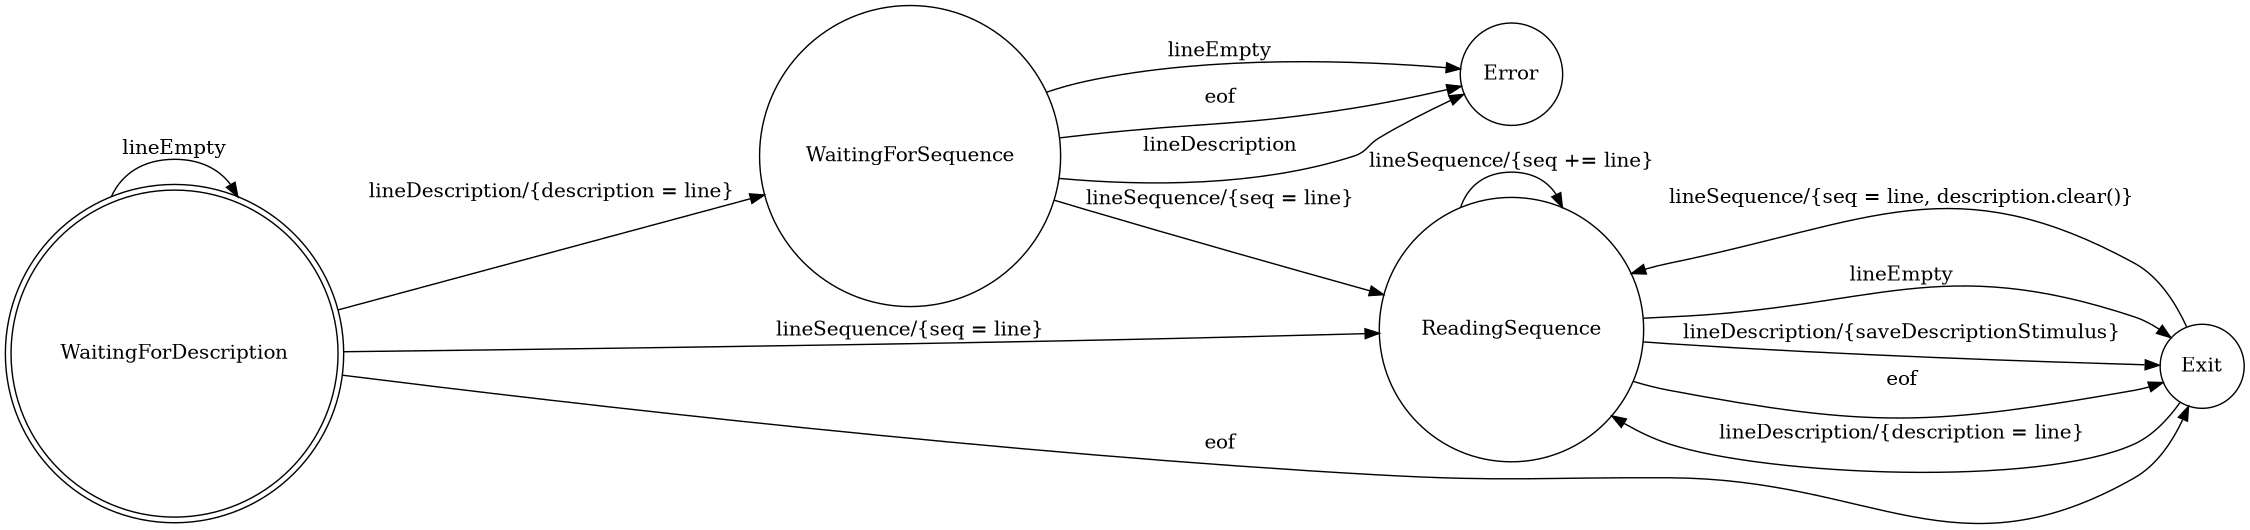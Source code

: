 digraph finite_state_machine {
    rankdir=LR;
    size="15"
    node [shape = doublecircle]; WaitingForDescription;
    node [shape = circle];

    WaitingForDescription -> WaitingForDescription [ label = "lineEmpty" ];
    WaitingForDescription -> WaitingForSequence [ label = "lineDescription/{description = line}" ];
    WaitingForDescription -> ReadingSequence    [ label = "lineSequence/{seq = line}" ];
    WaitingForDescription -> Exit    [ label = "eof" ];

    WaitingForSequence -> ReadingSequence    [ label = "lineSequence/{seq = line}" ];
    WaitingForSequence -> Error              [ label = "lineDescription" ];
    WaitingForSequence -> Error              [ label = "lineEmpty" ];
    WaitingForSequence -> Error              [ label = "eof" ];

    ReadingSequence    -> Exit               [ label = "lineEmpty" ];
    ReadingSequence    -> ReadingSequence    [ label = "lineSequence/{seq += line}" ];
    ReadingSequence    -> Exit               [ label = "lineDescription/{saveDescriptionStimulus}" ];
    ReadingSequence    -> Exit               [ label = "eof" ];

    Exit               -> ReadingSequence    [ label = "lineDescription/{description = line}" ]
    Exit               -> ReadingSequence    [ label = "lineSequence/{seq = line, description.clear()}" ]
}
